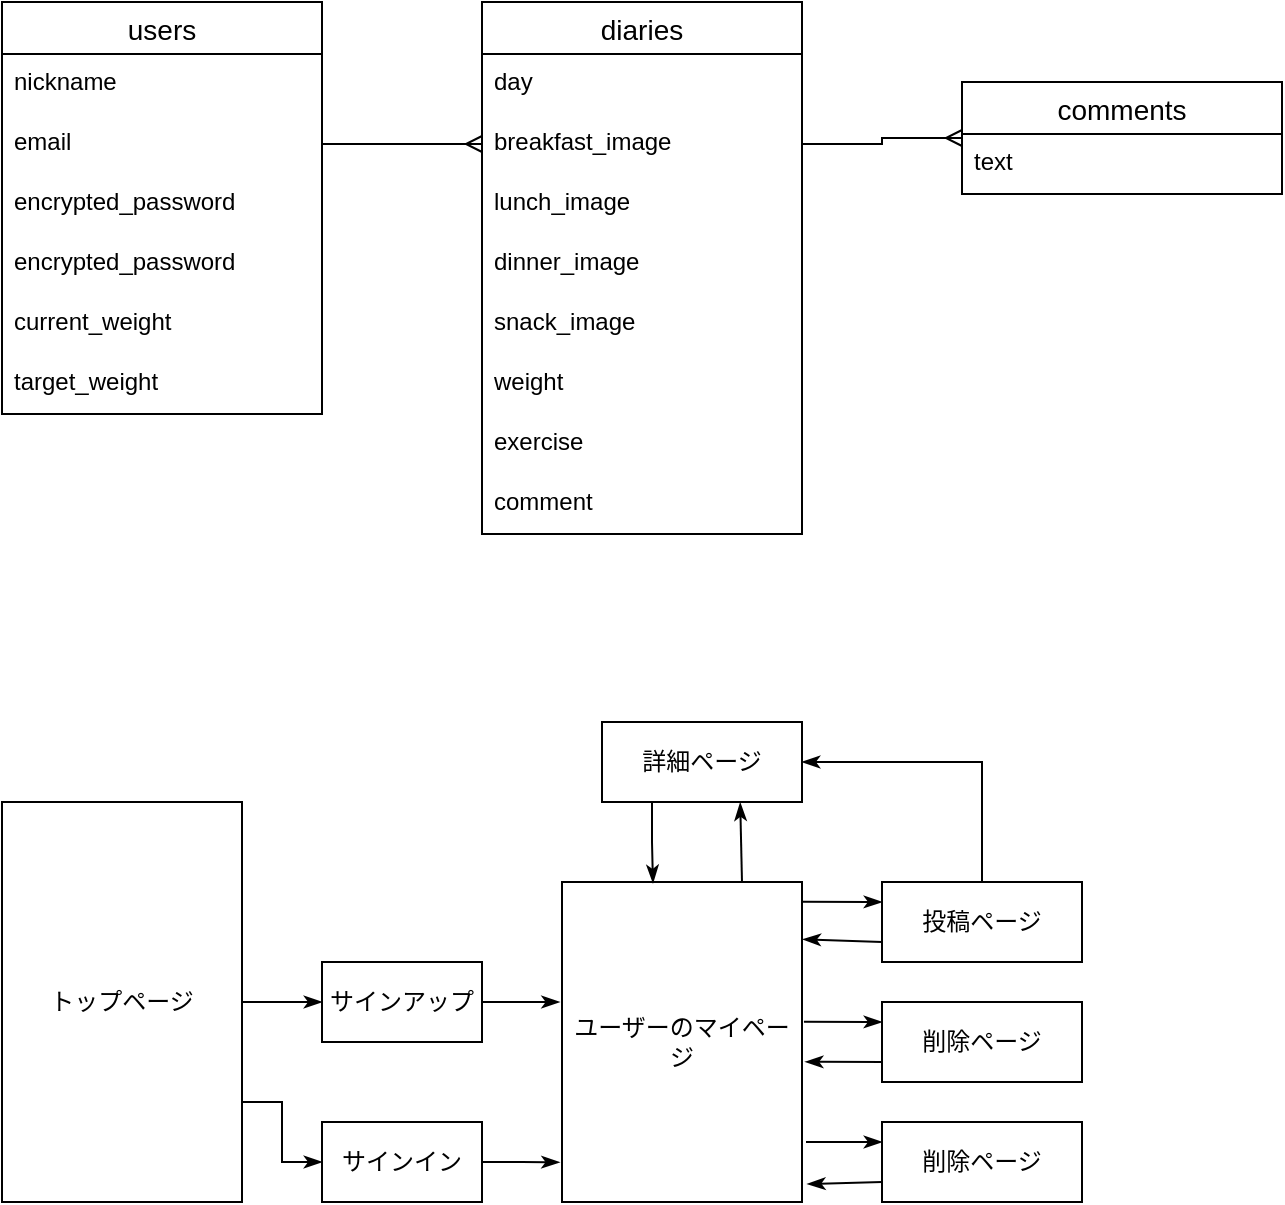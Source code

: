 <mxfile version="14.2.4" type="embed">
    <diagram id="qigbVSQVU70TIEjvhIcb" name="ページ1">
        <mxGraphModel dx="356" dy="422" grid="1" gridSize="10" guides="1" tooltips="1" connect="1" arrows="1" fold="1" page="1" pageScale="1" pageWidth="850" pageHeight="1100" math="0" shadow="0">
            <root>
                <mxCell id="0"/>
                <mxCell id="1" parent="0"/>
                <mxCell id="2" value="users" style="swimlane;fontStyle=0;childLayout=stackLayout;horizontal=1;startSize=26;horizontalStack=0;resizeParent=1;resizeParentMax=0;resizeLast=0;collapsible=1;marginBottom=0;align=center;fontSize=14;" vertex="1" parent="1">
                    <mxGeometry x="40" y="40" width="160" height="206" as="geometry"/>
                </mxCell>
                <mxCell id="3" value="nickname" style="text;strokeColor=none;fillColor=none;spacingLeft=4;spacingRight=4;overflow=hidden;rotatable=0;points=[[0,0.5],[1,0.5]];portConstraint=eastwest;fontSize=12;" vertex="1" parent="2">
                    <mxGeometry y="26" width="160" height="30" as="geometry"/>
                </mxCell>
                <mxCell id="4" value="email" style="text;strokeColor=none;fillColor=none;spacingLeft=4;spacingRight=4;overflow=hidden;rotatable=0;points=[[0,0.5],[1,0.5]];portConstraint=eastwest;fontSize=12;" vertex="1" parent="2">
                    <mxGeometry y="56" width="160" height="30" as="geometry"/>
                </mxCell>
                <mxCell id="5" value="encrypted_password" style="text;strokeColor=none;fillColor=none;spacingLeft=4;spacingRight=4;overflow=hidden;rotatable=0;points=[[0,0.5],[1,0.5]];portConstraint=eastwest;fontSize=12;" vertex="1" parent="2">
                    <mxGeometry y="86" width="160" height="30" as="geometry"/>
                </mxCell>
                <mxCell id="13" value="encrypted_password" style="text;strokeColor=none;fillColor=none;spacingLeft=4;spacingRight=4;overflow=hidden;rotatable=0;points=[[0,0.5],[1,0.5]];portConstraint=eastwest;fontSize=12;" vertex="1" parent="2">
                    <mxGeometry y="116" width="160" height="30" as="geometry"/>
                </mxCell>
                <mxCell id="75" value="current_weight" style="text;strokeColor=none;fillColor=none;spacingLeft=4;spacingRight=4;overflow=hidden;rotatable=0;points=[[0,0.5],[1,0.5]];portConstraint=eastwest;fontSize=12;" vertex="1" parent="2">
                    <mxGeometry y="146" width="160" height="30" as="geometry"/>
                </mxCell>
                <mxCell id="76" value="target_weight" style="text;strokeColor=none;fillColor=none;spacingLeft=4;spacingRight=4;overflow=hidden;rotatable=0;points=[[0,0.5],[1,0.5]];portConstraint=eastwest;fontSize=12;" vertex="1" parent="2">
                    <mxGeometry y="176" width="160" height="30" as="geometry"/>
                </mxCell>
                <mxCell id="6" value="diaries" style="swimlane;fontStyle=0;childLayout=stackLayout;horizontal=1;startSize=26;horizontalStack=0;resizeParent=1;resizeParentMax=0;resizeLast=0;collapsible=1;marginBottom=0;align=center;fontSize=14;" vertex="1" parent="1">
                    <mxGeometry x="280" y="40" width="160" height="266" as="geometry"/>
                </mxCell>
                <mxCell id="8" value="day" style="text;strokeColor=none;fillColor=none;spacingLeft=4;spacingRight=4;overflow=hidden;rotatable=0;points=[[0,0.5],[1,0.5]];portConstraint=eastwest;fontSize=12;" vertex="1" parent="6">
                    <mxGeometry y="26" width="160" height="30" as="geometry"/>
                </mxCell>
                <mxCell id="14" value="breakfast_image" style="text;strokeColor=none;fillColor=none;spacingLeft=4;spacingRight=4;overflow=hidden;rotatable=0;points=[[0,0.5],[1,0.5]];portConstraint=eastwest;fontSize=12;" vertex="1" parent="6">
                    <mxGeometry y="56" width="160" height="30" as="geometry"/>
                </mxCell>
                <mxCell id="15" value="lunch_image" style="text;strokeColor=none;fillColor=none;spacingLeft=4;spacingRight=4;overflow=hidden;rotatable=0;points=[[0,0.5],[1,0.5]];portConstraint=eastwest;fontSize=12;" vertex="1" parent="6">
                    <mxGeometry y="86" width="160" height="30" as="geometry"/>
                </mxCell>
                <mxCell id="21" value="dinner_image" style="text;strokeColor=none;fillColor=none;spacingLeft=4;spacingRight=4;overflow=hidden;rotatable=0;points=[[0,0.5],[1,0.5]];portConstraint=eastwest;fontSize=12;" vertex="1" parent="6">
                    <mxGeometry y="116" width="160" height="30" as="geometry"/>
                </mxCell>
                <mxCell id="22" value="snack_image" style="text;strokeColor=none;fillColor=none;spacingLeft=4;spacingRight=4;overflow=hidden;rotatable=0;points=[[0,0.5],[1,0.5]];portConstraint=eastwest;fontSize=12;" vertex="1" parent="6">
                    <mxGeometry y="146" width="160" height="30" as="geometry"/>
                </mxCell>
                <mxCell id="23" value="weight" style="text;strokeColor=none;fillColor=none;spacingLeft=4;spacingRight=4;overflow=hidden;rotatable=0;points=[[0,0.5],[1,0.5]];portConstraint=eastwest;fontSize=12;" vertex="1" parent="6">
                    <mxGeometry y="176" width="160" height="30" as="geometry"/>
                </mxCell>
                <mxCell id="25" value="exercise" style="text;strokeColor=none;fillColor=none;spacingLeft=4;spacingRight=4;overflow=hidden;rotatable=0;points=[[0,0.5],[1,0.5]];portConstraint=eastwest;fontSize=12;" vertex="1" parent="6">
                    <mxGeometry y="206" width="160" height="30" as="geometry"/>
                </mxCell>
                <mxCell id="30" style="edgeStyle=orthogonalEdgeStyle;rounded=0;orthogonalLoop=1;jettySize=auto;html=1;exitX=0;exitY=0.5;exitDx=0;exitDy=0;strokeColor=none;endArrow=ERmany;endFill=0;" edge="1" parent="6" source="9">
                    <mxGeometry relative="1" as="geometry">
                        <mxPoint x="-80" y="71" as="targetPoint"/>
                    </mxGeometry>
                </mxCell>
                <mxCell id="9" value="comment" style="text;strokeColor=none;fillColor=none;spacingLeft=4;spacingRight=4;overflow=hidden;rotatable=0;points=[[0,0.5],[1,0.5]];portConstraint=eastwest;fontSize=12;" vertex="1" parent="6">
                    <mxGeometry y="236" width="160" height="30" as="geometry"/>
                </mxCell>
                <mxCell id="26" value="comments" style="swimlane;fontStyle=0;childLayout=stackLayout;horizontal=1;startSize=26;horizontalStack=0;resizeParent=1;resizeParentMax=0;resizeLast=0;collapsible=1;marginBottom=0;align=center;fontSize=14;" vertex="1" parent="1">
                    <mxGeometry x="520" y="80" width="160" height="56" as="geometry"/>
                </mxCell>
                <mxCell id="27" value="text" style="text;strokeColor=none;fillColor=none;spacingLeft=4;spacingRight=4;overflow=hidden;rotatable=0;points=[[0,0.5],[1,0.5]];portConstraint=eastwest;fontSize=12;" vertex="1" parent="26">
                    <mxGeometry y="26" width="160" height="30" as="geometry"/>
                </mxCell>
                <mxCell id="32" style="edgeStyle=orthogonalEdgeStyle;rounded=0;orthogonalLoop=1;jettySize=auto;html=1;exitX=1;exitY=0.5;exitDx=0;exitDy=0;endArrow=ERmany;endFill=0;entryX=0;entryY=0.5;entryDx=0;entryDy=0;" edge="1" parent="1" source="4" target="14">
                    <mxGeometry relative="1" as="geometry">
                        <mxPoint x="440" y="261" as="targetPoint"/>
                    </mxGeometry>
                </mxCell>
                <mxCell id="53" style="edgeStyle=orthogonalEdgeStyle;rounded=0;orthogonalLoop=1;jettySize=auto;html=1;exitX=1;exitY=0.75;exitDx=0;exitDy=0;entryX=0;entryY=0.5;entryDx=0;entryDy=0;endArrow=classicThin;endFill=1;" edge="1" parent="1" source="35" target="40">
                    <mxGeometry relative="1" as="geometry"/>
                </mxCell>
                <mxCell id="54" style="edgeStyle=orthogonalEdgeStyle;rounded=0;orthogonalLoop=1;jettySize=auto;html=1;entryX=0;entryY=0.5;entryDx=0;entryDy=0;endArrow=classicThin;endFill=1;" edge="1" parent="1" source="35" target="41">
                    <mxGeometry relative="1" as="geometry"/>
                </mxCell>
                <mxCell id="35" value="トップページ" style="whiteSpace=wrap;html=1;align=center;" vertex="1" parent="1">
                    <mxGeometry x="40" y="440" width="120" height="200" as="geometry"/>
                </mxCell>
                <mxCell id="74" style="edgeStyle=none;rounded=0;orthogonalLoop=1;jettySize=auto;html=1;exitX=0;exitY=0.75;exitDx=0;exitDy=0;entryX=1.022;entryY=0.944;entryDx=0;entryDy=0;entryPerimeter=0;endArrow=classicThin;endFill=1;" edge="1" parent="1" source="36" target="39">
                    <mxGeometry relative="1" as="geometry"/>
                </mxCell>
                <mxCell id="36" value="削除ページ" style="whiteSpace=wrap;html=1;align=center;" vertex="1" parent="1">
                    <mxGeometry x="480" y="600" width="100" height="40" as="geometry"/>
                </mxCell>
                <mxCell id="73" style="edgeStyle=none;rounded=0;orthogonalLoop=1;jettySize=auto;html=1;exitX=0;exitY=0.75;exitDx=0;exitDy=0;entryX=1.013;entryY=0.562;entryDx=0;entryDy=0;entryPerimeter=0;endArrow=classicThin;endFill=1;" edge="1" parent="1" source="37" target="39">
                    <mxGeometry relative="1" as="geometry"/>
                </mxCell>
                <mxCell id="37" value="削除ページ" style="whiteSpace=wrap;html=1;align=center;" vertex="1" parent="1">
                    <mxGeometry x="480" y="540" width="100" height="40" as="geometry"/>
                </mxCell>
                <mxCell id="58" style="edgeStyle=orthogonalEdgeStyle;rounded=0;orthogonalLoop=1;jettySize=auto;html=1;exitX=0.5;exitY=0;exitDx=0;exitDy=0;entryX=1;entryY=0.5;entryDx=0;entryDy=0;endArrow=classicThin;endFill=1;" edge="1" parent="1" source="38" target="57">
                    <mxGeometry relative="1" as="geometry"/>
                </mxCell>
                <mxCell id="71" style="edgeStyle=none;rounded=0;orthogonalLoop=1;jettySize=auto;html=1;entryX=1.003;entryY=0.179;entryDx=0;entryDy=0;entryPerimeter=0;endArrow=classicThin;endFill=1;exitX=0;exitY=0.75;exitDx=0;exitDy=0;" edge="1" parent="1" source="38" target="39">
                    <mxGeometry relative="1" as="geometry"/>
                </mxCell>
                <mxCell id="38" value="投稿ページ" style="whiteSpace=wrap;html=1;align=center;" vertex="1" parent="1">
                    <mxGeometry x="480" y="480" width="100" height="40" as="geometry"/>
                </mxCell>
                <mxCell id="62" style="edgeStyle=orthogonalEdgeStyle;rounded=0;orthogonalLoop=1;jettySize=auto;html=1;exitX=0.75;exitY=0;exitDx=0;exitDy=0;entryX=0.691;entryY=1.008;entryDx=0;entryDy=0;entryPerimeter=0;endArrow=classicThin;endFill=1;" edge="1" parent="1" source="39" target="57">
                    <mxGeometry relative="1" as="geometry"/>
                </mxCell>
                <mxCell id="69" style="rounded=0;orthogonalLoop=1;jettySize=auto;html=1;entryX=0;entryY=0.25;entryDx=0;entryDy=0;endArrow=classicThin;endFill=1;" edge="1" parent="1" target="36">
                    <mxGeometry relative="1" as="geometry">
                        <mxPoint x="442" y="610" as="sourcePoint"/>
                    </mxGeometry>
                </mxCell>
                <mxCell id="70" style="edgeStyle=none;rounded=0;orthogonalLoop=1;jettySize=auto;html=1;entryX=0;entryY=0.25;entryDx=0;entryDy=0;endArrow=classicThin;endFill=1;exitX=1.003;exitY=0.062;exitDx=0;exitDy=0;exitPerimeter=0;" edge="1" parent="1" source="39" target="38">
                    <mxGeometry relative="1" as="geometry">
                        <mxPoint x="460" y="490" as="sourcePoint"/>
                    </mxGeometry>
                </mxCell>
                <mxCell id="72" style="edgeStyle=none;rounded=0;orthogonalLoop=1;jettySize=auto;html=1;exitX=1.008;exitY=0.437;exitDx=0;exitDy=0;entryX=0;entryY=0.25;entryDx=0;entryDy=0;endArrow=classicThin;endFill=1;exitPerimeter=0;" edge="1" parent="1" source="39" target="37">
                    <mxGeometry relative="1" as="geometry"/>
                </mxCell>
                <mxCell id="39" value="ユーザーのマイページ" style="whiteSpace=wrap;html=1;align=center;" vertex="1" parent="1">
                    <mxGeometry x="320" y="480" width="120" height="160" as="geometry"/>
                </mxCell>
                <mxCell id="55" style="edgeStyle=orthogonalEdgeStyle;rounded=0;orthogonalLoop=1;jettySize=auto;html=1;entryX=-0.01;entryY=0.876;entryDx=0;entryDy=0;entryPerimeter=0;endArrow=classicThin;endFill=1;" edge="1" parent="1" source="40" target="39">
                    <mxGeometry relative="1" as="geometry"/>
                </mxCell>
                <mxCell id="40" value="サインイン" style="whiteSpace=wrap;html=1;align=center;" vertex="1" parent="1">
                    <mxGeometry x="200" y="600" width="80" height="40" as="geometry"/>
                </mxCell>
                <mxCell id="56" style="edgeStyle=orthogonalEdgeStyle;rounded=0;orthogonalLoop=1;jettySize=auto;html=1;exitX=1;exitY=0.5;exitDx=0;exitDy=0;entryX=-0.01;entryY=0.371;entryDx=0;entryDy=0;entryPerimeter=0;endArrow=classicThin;endFill=1;" edge="1" parent="1" source="41" target="39">
                    <mxGeometry relative="1" as="geometry"/>
                </mxCell>
                <mxCell id="41" value="サインアップ" style="whiteSpace=wrap;html=1;align=center;" vertex="1" parent="1">
                    <mxGeometry x="200" y="520" width="80" height="40" as="geometry"/>
                </mxCell>
                <mxCell id="42" style="edgeStyle=orthogonalEdgeStyle;rounded=0;orthogonalLoop=1;jettySize=auto;html=1;entryX=0;entryY=0.5;entryDx=0;entryDy=0;endArrow=ERmany;endFill=0;" edge="1" parent="1" source="14" target="26">
                    <mxGeometry relative="1" as="geometry"/>
                </mxCell>
                <mxCell id="59" style="edgeStyle=orthogonalEdgeStyle;rounded=0;orthogonalLoop=1;jettySize=auto;html=1;exitX=0.25;exitY=1;exitDx=0;exitDy=0;entryX=0.379;entryY=0.003;entryDx=0;entryDy=0;entryPerimeter=0;endArrow=classicThin;endFill=1;" edge="1" parent="1" source="57" target="39">
                    <mxGeometry relative="1" as="geometry"/>
                </mxCell>
                <mxCell id="57" value="詳細ページ" style="whiteSpace=wrap;html=1;align=center;" vertex="1" parent="1">
                    <mxGeometry x="340" y="400" width="100" height="40" as="geometry"/>
                </mxCell>
            </root>
        </mxGraphModel>
    </diagram>
</mxfile>